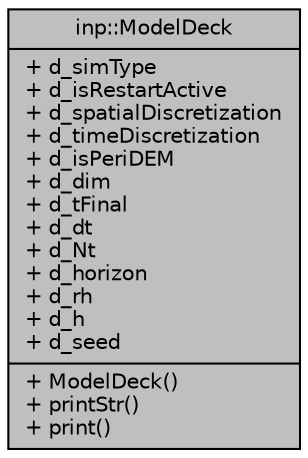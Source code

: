digraph "inp::ModelDeck"
{
  edge [fontname="Helvetica",fontsize="10",labelfontname="Helvetica",labelfontsize="10"];
  node [fontname="Helvetica",fontsize="10",shape=record];
  Node1 [label="{inp::ModelDeck\n|+ d_simType\l+ d_isRestartActive\l+ d_spatialDiscretization\l+ d_timeDiscretization\l+ d_isPeriDEM\l+ d_dim\l+ d_tFinal\l+ d_dt\l+ d_Nt\l+ d_horizon\l+ d_rh\l+ d_h\l+ d_seed\l|+ ModelDeck()\l+ printStr()\l+ print()\l}",height=0.2,width=0.4,color="black", fillcolor="grey75", style="filled", fontcolor="black"];
}
